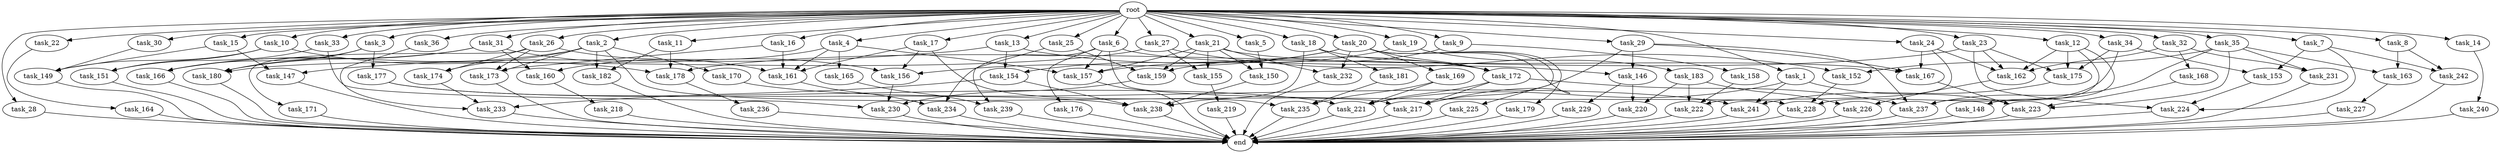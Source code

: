 digraph G {
  root [size="0.000000"];
  task_1 [size="10.240000"];
  task_2 [size="10.240000"];
  task_3 [size="10.240000"];
  task_4 [size="10.240000"];
  task_5 [size="10.240000"];
  task_6 [size="10.240000"];
  task_7 [size="10.240000"];
  task_8 [size="10.240000"];
  task_9 [size="10.240000"];
  task_10 [size="10.240000"];
  task_11 [size="10.240000"];
  task_12 [size="10.240000"];
  task_13 [size="10.240000"];
  task_14 [size="10.240000"];
  task_15 [size="10.240000"];
  task_16 [size="10.240000"];
  task_17 [size="10.240000"];
  task_18 [size="10.240000"];
  task_19 [size="10.240000"];
  task_20 [size="10.240000"];
  task_21 [size="10.240000"];
  task_22 [size="10.240000"];
  task_23 [size="10.240000"];
  task_24 [size="10.240000"];
  task_25 [size="10.240000"];
  task_26 [size="10.240000"];
  task_27 [size="10.240000"];
  task_28 [size="10.240000"];
  task_29 [size="10.240000"];
  task_30 [size="10.240000"];
  task_31 [size="10.240000"];
  task_32 [size="10.240000"];
  task_33 [size="10.240000"];
  task_34 [size="10.240000"];
  task_35 [size="10.240000"];
  task_36 [size="10.240000"];
  task_146 [size="14087492730.880001"];
  task_147 [size="3435973836.800000"];
  task_148 [size="773094113.280000"];
  task_149 [size="10823317585.920000"];
  task_150 [size="5583457484.800000"];
  task_151 [size="7730941132.800000"];
  task_152 [size="7301444403.200000"];
  task_153 [size="15547781611.520000"];
  task_154 [size="1116691496.960000"];
  task_155 [size="8418135900.160000"];
  task_156 [size="7129645711.360001"];
  task_157 [size="20100446945.279999"];
  task_158 [size="773094113.280000"];
  task_159 [size="7129645711.360001"];
  task_160 [size="8418135900.160000"];
  task_161 [size="15461882265.600000"];
  task_162 [size="5411658792.960000"];
  task_163 [size="11682311045.120001"];
  task_164 [size="3092376453.120000"];
  task_165 [size="4209067950.080000"];
  task_166 [size="10565619548.160000"];
  task_167 [size="12799002542.080000"];
  task_168 [size="773094113.280000"];
  task_169 [size="773094113.280000"];
  task_170 [size="2147483648.000000"];
  task_171 [size="6957847019.520000"];
  task_172 [size="6614249635.840000"];
  task_173 [size="11252814315.520000"];
  task_174 [size="9105330667.520000"];
  task_175 [size="10136122818.559999"];
  task_176 [size="8589934592.000000"];
  task_177 [size="4209067950.080000"];
  task_178 [size="9105330667.520000"];
  task_179 [size="773094113.280000"];
  task_180 [size="12627203850.240000"];
  task_181 [size="5497558138.880000"];
  task_182 [size="3521873182.720000"];
  task_183 [size="3092376453.120000"];
  task_217 [size="17008070492.160000"];
  task_218 [size="6957847019.520000"];
  task_219 [size="8589934592.000000"];
  task_220 [size="9105330667.520000"];
  task_221 [size="14946486190.080000"];
  task_222 [size="11424613007.360001"];
  task_223 [size="7988639170.560000"];
  task_224 [size="8504035246.080000"];
  task_225 [size="773094113.280000"];
  task_226 [size="13915694039.040001"];
  task_227 [size="343597383.680000"];
  task_228 [size="17523466567.680000"];
  task_229 [size="2147483648.000000"];
  task_230 [size="10479720202.240000"];
  task_231 [size="3865470566.400000"];
  task_232 [size="4982162063.360000"];
  task_233 [size="14431090114.559999"];
  task_234 [size="14087492730.880001"];
  task_235 [size="11510512353.280001"];
  task_236 [size="3092376453.120000"];
  task_237 [size="17952963297.279999"];
  task_238 [size="12713103196.160000"];
  task_239 [size="5239860101.120000"];
  task_240 [size="5497558138.880000"];
  task_241 [size="12541304504.320000"];
  task_242 [size="15547781611.520000"];
  end [size="0.000000"];

  root -> task_1 [size="1.000000"];
  root -> task_2 [size="1.000000"];
  root -> task_3 [size="1.000000"];
  root -> task_4 [size="1.000000"];
  root -> task_5 [size="1.000000"];
  root -> task_6 [size="1.000000"];
  root -> task_7 [size="1.000000"];
  root -> task_8 [size="1.000000"];
  root -> task_9 [size="1.000000"];
  root -> task_10 [size="1.000000"];
  root -> task_11 [size="1.000000"];
  root -> task_12 [size="1.000000"];
  root -> task_13 [size="1.000000"];
  root -> task_14 [size="1.000000"];
  root -> task_15 [size="1.000000"];
  root -> task_16 [size="1.000000"];
  root -> task_17 [size="1.000000"];
  root -> task_18 [size="1.000000"];
  root -> task_19 [size="1.000000"];
  root -> task_20 [size="1.000000"];
  root -> task_21 [size="1.000000"];
  root -> task_22 [size="1.000000"];
  root -> task_23 [size="1.000000"];
  root -> task_24 [size="1.000000"];
  root -> task_25 [size="1.000000"];
  root -> task_26 [size="1.000000"];
  root -> task_27 [size="1.000000"];
  root -> task_28 [size="1.000000"];
  root -> task_29 [size="1.000000"];
  root -> task_30 [size="1.000000"];
  root -> task_31 [size="1.000000"];
  root -> task_32 [size="1.000000"];
  root -> task_33 [size="1.000000"];
  root -> task_34 [size="1.000000"];
  root -> task_35 [size="1.000000"];
  root -> task_36 [size="1.000000"];
  task_1 -> task_221 [size="411041792.000000"];
  task_1 -> task_223 [size="411041792.000000"];
  task_1 -> task_241 [size="411041792.000000"];
  task_2 -> task_166 [size="209715200.000000"];
  task_2 -> task_170 [size="209715200.000000"];
  task_2 -> task_173 [size="209715200.000000"];
  task_2 -> task_174 [size="209715200.000000"];
  task_2 -> task_182 [size="209715200.000000"];
  task_2 -> task_217 [size="209715200.000000"];
  task_3 -> task_166 [size="411041792.000000"];
  task_3 -> task_177 [size="411041792.000000"];
  task_3 -> task_180 [size="411041792.000000"];
  task_4 -> task_157 [size="411041792.000000"];
  task_4 -> task_160 [size="411041792.000000"];
  task_4 -> task_161 [size="411041792.000000"];
  task_4 -> task_165 [size="411041792.000000"];
  task_5 -> task_150 [size="134217728.000000"];
  task_6 -> task_146 [size="838860800.000000"];
  task_6 -> task_157 [size="838860800.000000"];
  task_6 -> task_176 [size="838860800.000000"];
  task_6 -> task_228 [size="838860800.000000"];
  task_6 -> task_234 [size="838860800.000000"];
  task_7 -> task_153 [size="679477248.000000"];
  task_7 -> task_224 [size="679477248.000000"];
  task_7 -> task_242 [size="679477248.000000"];
  task_8 -> task_163 [size="838860800.000000"];
  task_8 -> task_242 [size="838860800.000000"];
  task_9 -> task_158 [size="75497472.000000"];
  task_9 -> task_159 [size="75497472.000000"];
  task_10 -> task_149 [size="679477248.000000"];
  task_10 -> task_151 [size="679477248.000000"];
  task_10 -> task_178 [size="679477248.000000"];
  task_11 -> task_178 [size="134217728.000000"];
  task_11 -> task_182 [size="134217728.000000"];
  task_12 -> task_148 [size="75497472.000000"];
  task_12 -> task_162 [size="75497472.000000"];
  task_12 -> task_175 [size="75497472.000000"];
  task_12 -> task_237 [size="75497472.000000"];
  task_13 -> task_147 [size="33554432.000000"];
  task_13 -> task_154 [size="33554432.000000"];
  task_13 -> task_172 [size="33554432.000000"];
  task_14 -> task_240 [size="536870912.000000"];
  task_15 -> task_147 [size="301989888.000000"];
  task_15 -> task_149 [size="301989888.000000"];
  task_16 -> task_161 [size="209715200.000000"];
  task_16 -> task_173 [size="209715200.000000"];
  task_17 -> task_156 [size="209715200.000000"];
  task_17 -> task_161 [size="209715200.000000"];
  task_17 -> task_235 [size="209715200.000000"];
  task_18 -> task_172 [size="536870912.000000"];
  task_18 -> task_181 [size="536870912.000000"];
  task_18 -> task_238 [size="536870912.000000"];
  task_19 -> task_157 [size="301989888.000000"];
  task_19 -> task_183 [size="301989888.000000"];
  task_20 -> task_154 [size="75497472.000000"];
  task_20 -> task_156 [size="75497472.000000"];
  task_20 -> task_169 [size="75497472.000000"];
  task_20 -> task_172 [size="75497472.000000"];
  task_20 -> task_179 [size="75497472.000000"];
  task_20 -> task_217 [size="75497472.000000"];
  task_20 -> task_225 [size="75497472.000000"];
  task_20 -> task_232 [size="75497472.000000"];
  task_21 -> task_150 [size="411041792.000000"];
  task_21 -> task_155 [size="411041792.000000"];
  task_21 -> task_157 [size="411041792.000000"];
  task_21 -> task_159 [size="411041792.000000"];
  task_21 -> task_167 [size="411041792.000000"];
  task_21 -> task_232 [size="411041792.000000"];
  task_22 -> task_164 [size="301989888.000000"];
  task_23 -> task_162 [size="75497472.000000"];
  task_23 -> task_175 [size="75497472.000000"];
  task_23 -> task_178 [size="75497472.000000"];
  task_23 -> task_224 [size="75497472.000000"];
  task_24 -> task_162 [size="301989888.000000"];
  task_24 -> task_167 [size="301989888.000000"];
  task_24 -> task_222 [size="301989888.000000"];
  task_25 -> task_159 [size="209715200.000000"];
  task_25 -> task_239 [size="209715200.000000"];
  task_26 -> task_161 [size="679477248.000000"];
  task_26 -> task_171 [size="679477248.000000"];
  task_26 -> task_173 [size="679477248.000000"];
  task_26 -> task_174 [size="679477248.000000"];
  task_27 -> task_152 [size="411041792.000000"];
  task_27 -> task_155 [size="411041792.000000"];
  task_27 -> task_180 [size="411041792.000000"];
  task_28 -> end [size="1.000000"];
  task_29 -> task_146 [size="536870912.000000"];
  task_29 -> task_167 [size="536870912.000000"];
  task_29 -> task_217 [size="536870912.000000"];
  task_29 -> task_237 [size="536870912.000000"];
  task_30 -> task_149 [size="75497472.000000"];
  task_31 -> task_156 [size="411041792.000000"];
  task_31 -> task_160 [size="411041792.000000"];
  task_31 -> task_166 [size="411041792.000000"];
  task_31 -> task_180 [size="411041792.000000"];
  task_32 -> task_162 [size="75497472.000000"];
  task_32 -> task_168 [size="75497472.000000"];
  task_32 -> task_231 [size="75497472.000000"];
  task_33 -> task_151 [size="75497472.000000"];
  task_33 -> task_230 [size="75497472.000000"];
  task_34 -> task_153 [size="838860800.000000"];
  task_34 -> task_175 [size="838860800.000000"];
  task_34 -> task_228 [size="838860800.000000"];
  task_35 -> task_152 [size="301989888.000000"];
  task_35 -> task_163 [size="301989888.000000"];
  task_35 -> task_223 [size="301989888.000000"];
  task_35 -> task_231 [size="301989888.000000"];
  task_35 -> task_237 [size="301989888.000000"];
  task_36 -> task_233 [size="838860800.000000"];
  task_146 -> task_220 [size="209715200.000000"];
  task_146 -> task_229 [size="209715200.000000"];
  task_147 -> end [size="1.000000"];
  task_148 -> end [size="1.000000"];
  task_149 -> end [size="1.000000"];
  task_150 -> task_238 [size="536870912.000000"];
  task_151 -> end [size="1.000000"];
  task_152 -> task_228 [size="33554432.000000"];
  task_153 -> task_224 [size="75497472.000000"];
  task_154 -> task_233 [size="33554432.000000"];
  task_154 -> task_238 [size="33554432.000000"];
  task_155 -> task_219 [size="838860800.000000"];
  task_156 -> task_230 [size="536870912.000000"];
  task_157 -> end [size="1.000000"];
  task_158 -> task_222 [size="134217728.000000"];
  task_159 -> task_230 [size="411041792.000000"];
  task_160 -> task_218 [size="679477248.000000"];
  task_161 -> task_234 [size="536870912.000000"];
  task_162 -> task_226 [size="679477248.000000"];
  task_163 -> task_227 [size="33554432.000000"];
  task_164 -> end [size="1.000000"];
  task_165 -> task_239 [size="301989888.000000"];
  task_166 -> end [size="1.000000"];
  task_167 -> task_223 [size="33554432.000000"];
  task_168 -> task_223 [size="33554432.000000"];
  task_169 -> task_221 [size="75497472.000000"];
  task_169 -> task_235 [size="75497472.000000"];
  task_170 -> task_241 [size="134217728.000000"];
  task_171 -> end [size="1.000000"];
  task_172 -> task_217 [size="838860800.000000"];
  task_172 -> task_221 [size="838860800.000000"];
  task_172 -> task_237 [size="838860800.000000"];
  task_173 -> end [size="1.000000"];
  task_174 -> task_233 [size="536870912.000000"];
  task_175 -> task_241 [size="679477248.000000"];
  task_176 -> end [size="1.000000"];
  task_177 -> task_221 [size="134217728.000000"];
  task_177 -> task_238 [size="134217728.000000"];
  task_178 -> task_236 [size="301989888.000000"];
  task_179 -> end [size="1.000000"];
  task_180 -> end [size="1.000000"];
  task_181 -> task_235 [size="838860800.000000"];
  task_182 -> end [size="1.000000"];
  task_183 -> task_220 [size="679477248.000000"];
  task_183 -> task_222 [size="679477248.000000"];
  task_183 -> task_226 [size="679477248.000000"];
  task_217 -> end [size="1.000000"];
  task_218 -> end [size="1.000000"];
  task_219 -> end [size="1.000000"];
  task_220 -> end [size="1.000000"];
  task_221 -> end [size="1.000000"];
  task_222 -> end [size="1.000000"];
  task_223 -> end [size="1.000000"];
  task_224 -> end [size="1.000000"];
  task_225 -> end [size="1.000000"];
  task_226 -> end [size="1.000000"];
  task_227 -> end [size="1.000000"];
  task_228 -> end [size="1.000000"];
  task_229 -> end [size="1.000000"];
  task_230 -> end [size="1.000000"];
  task_231 -> end [size="1.000000"];
  task_232 -> end [size="1.000000"];
  task_233 -> end [size="1.000000"];
  task_234 -> end [size="1.000000"];
  task_235 -> end [size="1.000000"];
  task_236 -> end [size="1.000000"];
  task_237 -> end [size="1.000000"];
  task_238 -> end [size="1.000000"];
  task_239 -> end [size="1.000000"];
  task_240 -> end [size="1.000000"];
  task_241 -> end [size="1.000000"];
  task_242 -> end [size="1.000000"];
}

